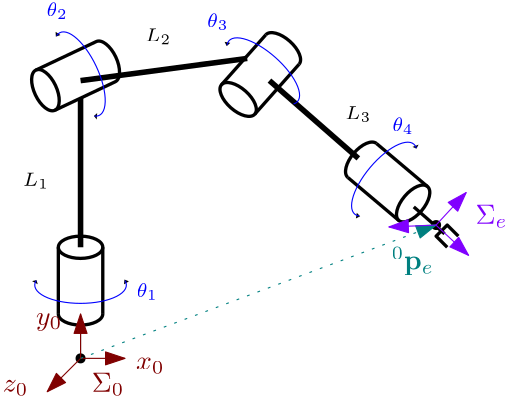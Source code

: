 <?xml version="1.0"?>
<!DOCTYPE ipe SYSTEM "ipe.dtd">
<ipe version="70218" creator="Ipe 7.2.28">
<info created="D:20250926121147" modified="D:20250926130347"/>
<preamble>\usepackage{amssymb}
\usepackage{amsmath}</preamble>
<ipestyle name="basic">
<symbol name="arrow/arc(spx)">
<path stroke="sym-stroke" fill="sym-stroke" pen="sym-pen">
0 0 m
-1 0.333 l
-1 -0.333 l
h
</path>
</symbol>
<symbol name="arrow/farc(spx)">
<path stroke="sym-stroke" fill="white" pen="sym-pen">
0 0 m
-1 0.333 l
-1 -0.333 l
h
</path>
</symbol>
<symbol name="arrow/ptarc(spx)">
<path stroke="sym-stroke" fill="sym-stroke" pen="sym-pen">
0 0 m
-1 0.333 l
-0.8 0 l
-1 -0.333 l
h
</path>
</symbol>
<symbol name="arrow/fptarc(spx)">
<path stroke="sym-stroke" fill="white" pen="sym-pen">
0 0 m
-1 0.333 l
-0.8 0 l
-1 -0.333 l
h
</path>
</symbol>
<symbol name="mark/circle(sx)" transformations="translations">
<path fill="sym-stroke">
0.6 0 0 0.6 0 0 e
0.4 0 0 0.4 0 0 e
</path>
</symbol>
<symbol name="mark/disk(sx)" transformations="translations">
<path fill="sym-stroke">
0.6 0 0 0.6 0 0 e
</path>
</symbol>
<symbol name="mark/fdisk(sfx)" transformations="translations">
<group>
<path fill="sym-fill">
0.5 0 0 0.5 0 0 e
</path>
<path fill="sym-stroke" fillrule="eofill">
0.6 0 0 0.6 0 0 e
0.4 0 0 0.4 0 0 e
</path>
</group>
</symbol>
<symbol name="mark/box(sx)" transformations="translations">
<path fill="sym-stroke" fillrule="eofill">
-0.6 -0.6 m
0.6 -0.6 l
0.6 0.6 l
-0.6 0.6 l
h
-0.4 -0.4 m
0.4 -0.4 l
0.4 0.4 l
-0.4 0.4 l
h
</path>
</symbol>
<symbol name="mark/square(sx)" transformations="translations">
<path fill="sym-stroke">
-0.6 -0.6 m
0.6 -0.6 l
0.6 0.6 l
-0.6 0.6 l
h
</path>
</symbol>
<symbol name="mark/fsquare(sfx)" transformations="translations">
<group>
<path fill="sym-fill">
-0.5 -0.5 m
0.5 -0.5 l
0.5 0.5 l
-0.5 0.5 l
h
</path>
<path fill="sym-stroke" fillrule="eofill">
-0.6 -0.6 m
0.6 -0.6 l
0.6 0.6 l
-0.6 0.6 l
h
-0.4 -0.4 m
0.4 -0.4 l
0.4 0.4 l
-0.4 0.4 l
h
</path>
</group>
</symbol>
<symbol name="mark/cross(sx)" transformations="translations">
<group>
<path fill="sym-stroke">
-0.43 -0.57 m
0.57 0.43 l
0.43 0.57 l
-0.57 -0.43 l
h
</path>
<path fill="sym-stroke">
-0.43 0.57 m
0.57 -0.43 l
0.43 -0.57 l
-0.57 0.43 l
h
</path>
</group>
</symbol>
<symbol name="arrow/fnormal(spx)">
<path stroke="sym-stroke" fill="white" pen="sym-pen">
0 0 m
-1 0.333 l
-1 -0.333 l
h
</path>
</symbol>
<symbol name="arrow/pointed(spx)">
<path stroke="sym-stroke" fill="sym-stroke" pen="sym-pen">
0 0 m
-1 0.333 l
-0.8 0 l
-1 -0.333 l
h
</path>
</symbol>
<symbol name="arrow/fpointed(spx)">
<path stroke="sym-stroke" fill="white" pen="sym-pen">
0 0 m
-1 0.333 l
-0.8 0 l
-1 -0.333 l
h
</path>
</symbol>
<symbol name="arrow/linear(spx)">
<path stroke="sym-stroke" pen="sym-pen">
-1 0.333 m
0 0 l
-1 -0.333 l
</path>
</symbol>
<symbol name="arrow/fdouble(spx)">
<path stroke="sym-stroke" fill="white" pen="sym-pen">
0 0 m
-1 0.333 l
-1 -0.333 l
h
-1 0 m
-2 0.333 l
-2 -0.333 l
h
</path>
</symbol>
<symbol name="arrow/double(spx)">
<path stroke="sym-stroke" fill="sym-stroke" pen="sym-pen">
0 0 m
-1 0.333 l
-1 -0.333 l
h
-1 0 m
-2 0.333 l
-2 -0.333 l
h
</path>
</symbol>
<symbol name="arrow/mid-normal(spx)">
<path stroke="sym-stroke" fill="sym-stroke" pen="sym-pen">
0.5 0 m
-0.5 0.333 l
-0.5 -0.333 l
h
</path>
</symbol>
<symbol name="arrow/mid-fnormal(spx)">
<path stroke="sym-stroke" fill="white" pen="sym-pen">
0.5 0 m
-0.5 0.333 l
-0.5 -0.333 l
h
</path>
</symbol>
<symbol name="arrow/mid-pointed(spx)">
<path stroke="sym-stroke" fill="sym-stroke" pen="sym-pen">
0.5 0 m
-0.5 0.333 l
-0.3 0 l
-0.5 -0.333 l
h
</path>
</symbol>
<symbol name="arrow/mid-fpointed(spx)">
<path stroke="sym-stroke" fill="white" pen="sym-pen">
0.5 0 m
-0.5 0.333 l
-0.3 0 l
-0.5 -0.333 l
h
</path>
</symbol>
<symbol name="arrow/mid-double(spx)">
<path stroke="sym-stroke" fill="sym-stroke" pen="sym-pen">
1 0 m
0 0.333 l
0 -0.333 l
h
0 0 m
-1 0.333 l
-1 -0.333 l
h
</path>
</symbol>
<symbol name="arrow/mid-fdouble(spx)">
<path stroke="sym-stroke" fill="white" pen="sym-pen">
1 0 m
0 0.333 l
0 -0.333 l
h
0 0 m
-1 0.333 l
-1 -0.333 l
h
</path>
</symbol>
<anglesize name="22.5 deg" value="22.5"/>
<anglesize name="30 deg" value="30"/>
<anglesize name="45 deg" value="45"/>
<anglesize name="60 deg" value="60"/>
<anglesize name="90 deg" value="90"/>
<arrowsize name="large" value="10"/>
<arrowsize name="small" value="5"/>
<arrowsize name="tiny" value="3"/>
<color name="blue" value="0 0 1"/>
<color name="brown" value="0.647 0.165 0.165"/>
<color name="darkblue" value="0 0 0.545"/>
<color name="darkcyan" value="0 0.545 0.545"/>
<color name="darkgray" value="0.663"/>
<color name="darkgreen" value="0 0.392 0"/>
<color name="darkmagenta" value="0.545 0 0.545"/>
<color name="darkorange" value="1 0.549 0"/>
<color name="darkred" value="0.545 0 0"/>
<color name="gold" value="1 0.843 0"/>
<color name="gray" value="0.745"/>
<color name="green" value="0 1 0"/>
<color name="lightblue" value="0.678 0.847 0.902"/>
<color name="lightcyan" value="0.878 1 1"/>
<color name="lightgray" value="0.827"/>
<color name="lightgreen" value="0.565 0.933 0.565"/>
<color name="lightyellow" value="1 1 0.878"/>
<color name="navy" value="0 0 0.502"/>
<color name="orange" value="1 0.647 0"/>
<color name="pink" value="1 0.753 0.796"/>
<color name="purple" value="0.627 0.125 0.941"/>
<color name="red" value="1 0 0"/>
<color name="seagreen" value="0.18 0.545 0.341"/>
<color name="turquoise" value="0.251 0.878 0.816"/>
<color name="violet" value="0.933 0.51 0.933"/>
<color name="yellow" value="1 1 0"/>
<dashstyle name="dash dot dotted" value="[4 2 1 2 1 2] 0"/>
<dashstyle name="dash dotted" value="[4 2 1 2] 0"/>
<dashstyle name="dashed" value="[4] 0"/>
<dashstyle name="dotted" value="[1 3] 0"/>
<gridsize name="10 pts (~3.5 mm)" value="10"/>
<gridsize name="14 pts (~5 mm)" value="14"/>
<gridsize name="16 pts (~6 mm)" value="16"/>
<gridsize name="20 pts (~7 mm)" value="20"/>
<gridsize name="28 pts (~10 mm)" value="28"/>
<gridsize name="32 pts (~12 mm)" value="32"/>
<gridsize name="4 pts" value="4"/>
<gridsize name="56 pts (~20 mm)" value="56"/>
<gridsize name="8 pts (~3 mm)" value="8"/>
<opacity name="10%" value="0.1"/>
<opacity name="30%" value="0.3"/>
<opacity name="50%" value="0.5"/>
<opacity name="75%" value="0.75"/>
<pen name="fat" value="1.2"/>
<pen name="heavier" value="0.8"/>
<pen name="ultrafat" value="2"/>
<symbolsize name="large" value="5"/>
<symbolsize name="small" value="2"/>
<symbolsize name="tiny" value="1.1"/>
<textsize name="Huge" value="\Huge"/>
<textsize name="LARGE" value="\LARGE"/>
<textsize name="Large" value="\Large"/>
<textsize name="footnote" value="\footnotesize"/>
<textsize name="huge" value="\huge"/>
<textsize name="large" value="\large"/>
<textsize name="script" value="\scriptsize"/>
<textsize name="small" value="\small"/>
<textsize name="tiny" value="\tiny"/>
<textstyle name="center" begin="\begin{center}" end="\end{center}"/>
<textstyle name="item" begin="\begin{itemize}\item{}" end="\end{itemize}"/>
<textstyle name="itemize" begin="\begin{itemize}" end="\end{itemize}"/>
<tiling name="falling" angle="-60" step="4" width="1"/>
<tiling name="rising" angle="30" step="4" width="1"/>
</ipestyle>
<page>
<layer name="alpha"/>
<view layers="alpha" active="alpha"/>
<path layer="alpha" matrix="1 0 0 0.5 8 304" stroke="black" pen="fat">
8 0 0 8 168 696 e
</path>
<path matrix="1 0 0 0.5 -8 280" stroke="black" pen="fat">
192 696 m
8 0 0 -8 184 696 176 696 a
</path>
<path matrix="1 0 0 1 8 -64" stroke="black" pen="fat">
160 716 m
160 692 l
</path>
<path matrix="1 0 0 1 8 -64" stroke="black" pen="fat">
176 692 m
176 716 l
</path>
<path matrix="1 0 0 1 8.08202 -63.918" fill="0">
150.457 703.738 m
152.063 704.098 l
152.506 702.603 l
</path>
<path matrix="1 0 0 1 8 -64" fill="0">
183.639 702.662 m
183.809 704.389 l
185.407 703.728 l
</path>
<text matrix="1 0 0 1 32 -36" transformations="translations" pos="168 672" stroke="0 0 1" type="label" width="7.683" height="4.849" depth="0.99" halign="center" valign="center" size="script" style="math">\theta_1</text>
<path matrix="-0.426973 0.904264 -0.904264 -0.426973 882.431 862.401" fill="0">
150.457 703.738 m
152.063 704.098 l
152.506 702.603 l
</path>
<path matrix="-0.426973 0.904264 -0.904264 -0.426973 882.54 862.362" fill="0">
183.639 702.662 m
183.809 704.389 l
185.407 703.728 l
</path>
<text matrix="-0.426973 0.904264 -0.904264 -0.426973 846.973 872.109" transformations="translations" pos="168 672" stroke="0 0 1" type="label" width="7.683" height="4.849" depth="0.99" halign="center" valign="center" size="script" style="math">\theta_2</text>
<path matrix="-0.74806 0.66363 -0.331815 -0.37403 589.356 854.059" stroke="black" pen="fat">
8 0 0 8 168 696 e
</path>
<path matrix="-0.74806 0.66363 -0.331815 -0.37403 617.252 861.394" stroke="black" pen="fat">
192 696 m
8 0 0 -8 184 696 176 696 a
</path>
<path matrix="-0.74806 0.66363 -0.66363 -0.74806 833.572 1129.35" stroke="black" pen="fat">
160 716 m
160 692 l
</path>
<path matrix="-0.74806 0.66363 -0.66363 -0.74806 833.572 1129.35" stroke="black" pen="fat">
176 692 m
176 716 l
</path>
<path matrix="-0.74806 0.66363 -0.66363 -0.74806 833.456 1129.34" fill="0">
150.457 703.738 m
152.063 704.098 l
152.506 702.603 l
</path>
<path matrix="-0.74806 0.66363 -0.66363 -0.74806 833.572 1129.35" fill="0">
183.639 702.662 m
183.809 704.389 l
185.407 703.728 l
</path>
<text matrix="-0.74806 0.66363 -0.66363 -0.74806 797.037 1124.33" transformations="translations" pos="168 672" stroke="0 0 1" type="label" width="7.683" height="4.849" depth="0.99" halign="center" valign="center" size="script" style="math">\theta_3</text>
<path matrix="-0.644915 -0.764253 0.382127 -0.322457 138.117 1020.59" stroke="black" pen="fat">
8 0 0 8 168 696 e
</path>
<path matrix="-0.644915 -0.764253 0.382127 -0.322457 130.094 1048.29" stroke="black" pen="fat">
192 696 m
8 0 0 -8 184 696 176 696 a
</path>
<path matrix="-0.644915 -0.764253 0.764253 -0.644915 -143.133 1257.91" stroke="black" pen="fat">
160 716 m
160 692 l
</path>
<path matrix="-0.644915 -0.764253 0.764253 -0.644915 -143.133 1257.91" stroke="black" pen="fat">
176 692 m
176 716 l
</path>
<path matrix="-0.644915 -0.764253 0.764253 -0.644915 -143.12 1257.8" fill="0">
150.457 703.738 m
152.063 704.098 l
152.506 702.603 l
</path>
<path matrix="-0.644915 -0.764253 0.764253 -0.644915 -143.133 1257.91" fill="0">
183.639 702.662 m
183.809 704.389 l
185.407 703.728 l
</path>
<text matrix="-0.644915 -0.764253 0.764253 -0.644915 -113.211 1257.51" transformations="translations" pos="168 672" stroke="0 0 1" type="label" width="7.683" height="4.849" depth="0.99" halign="center" valign="center" size="script" style="math">\theta_4</text>
<path stroke="0" pen="ultrafat">
176 652 m
176 708 l
</path>
<path stroke="0" pen="ultrafat">
244 712 m
276 684 l
</path>
<path matrix="0.345849 0 0 0.345849 211.571 420.292" stroke="0" pen="fat">
244 712 m
276 684 l
</path>
<path stroke="0" pen="fat">
308 652 m
304 656 l
308 660 l
312 656 l
</path>
<use name="mark/disk(sx)" pos="304 660" size="normal"/>
<text matrix="1 0 0 1 -8 4" transformations="translations" pos="168 672" stroke="0" type="label" width="9.354" height="4.772" depth="0.99" halign="center" valign="center" size="script" style="math">L_1</text>
<text matrix="1 0 0 1 36 56" transformations="translations" pos="168 672" stroke="0" type="label" width="9.354" height="4.772" depth="0.99" halign="center" valign="center" size="script" style="math">L_2</text>
<text matrix="1 0 0 1 108 28" transformations="translations" pos="168 672" stroke="0" type="label" width="9.354" height="4.772" depth="0.99" halign="center" valign="center" size="script" style="math">L_3</text>
<path matrix="1 0 0 -0.4 8 920" stroke="0 0 1">
152 700 m
16.4924 0 0 -16.4924 168 704 184 700 a
</path>
<path matrix="-0.74806 0.66363 0.265452 0.299224 180.56 393.253" stroke="0 0 1">
152 700 m
16.4924 0 0 -16.4924 168 704 184 700 a
</path>
<path matrix="-0.644915 -0.764253 -0.305701 0.257966 608.898 623.318" stroke="0 0 1">
152 700 m
16.4924 0 0 -16.4924 168 704 184 700 a
</path>
<path stroke="0">
176 624 m
176 612 l
</path>
<use name="mark/disk(sx)" pos="176 612" size="normal"/>
<path stroke="0.502 0 0" arrow="normal/normal">
176 612 m
176 628 l
</path>
<path stroke="0.502 0 0" arrow="normal/normal">
176 612 m
192 612 l
</path>
<path stroke="0.502 0 0" arrow="normal/normal">
176 612 m
164 600 l
</path>
<text transformations="translations" pos="180 600" stroke="0.502 0 0" type="label" width="11.665" height="6.812" depth="1.49" valign="baseline" style="math">\Sigma_0</text>
<text matrix="1 0 0 1 16 8" transformations="translations" pos="180 600" stroke="0.502 0 0" type="label" width="10.163" height="4.294" depth="1.49" valign="baseline" style="math">x_0</text>
<text matrix="1 0 0 1 -20 24" transformations="translations" pos="180 600" stroke="0.502 0 0" type="label" width="9.354" height="4.297" depth="1.93" valign="baseline" style="math">y_0</text>
<text matrix="1 0 0 1 -32 0" transformations="translations" pos="180 600" stroke="0.502 0 0" type="label" width="9.102" height="4.294" depth="1.49" valign="baseline" style="math">z_0</text>
<path stroke="0 0.502 0.502" dash="dotted" arrow="normal/normal">
176 612 m
304 660 l
</path>
<text matrix="1 0 0 1 108 44" transformations="translations" pos="180 600" stroke="0 0.502 0.502" type="label" width="15.112" height="8.117" depth="1.93" valign="baseline" style="math">{}^0\mathbf p_e</text>
<path matrix="0.733589 -0.679593 0.679593 0.733589 -241.071 330.622" stroke="0.502 0 1" arrow="normal/normal">
176 612 m
176 628 l
</path>
<path matrix="0.733589 -0.679593 0.679593 0.733589 -241.071 330.622" stroke="0.502 0 1" arrow="normal/normal">
176 612 m
192 612 l
</path>
<path matrix="0.733589 -0.679593 0.679593 0.733589 -241.071 330.622" stroke="0.502 0 1" arrow="normal/normal">
176 612 m
164 600 l
</path>
<text matrix="1 0 0 1 138.224 60.496" transformations="translations" pos="180 600" stroke="0.502 0 1" type="label" width="11.473" height="6.812" depth="1.49" valign="baseline" style="math">\Sigma_e</text>
<path stroke="black" fill="1" pen="fat">
166.771 701.331 m
188.473 711.579 l
-3.41578 7.23412 -3.61706 -1.70789 185.057 718.813 181.642 726.047 a
159.939 715.799 l
</path>
<path matrix="-0.426973 0.904264 -0.452132 -0.213486 549.771 705.236" stroke="black" pen="fat">
8 0 0 8 168 696 e
</path>
<path stroke="0" pen="ultrafat">
176 712 m
236 720 l
</path>
<path matrix="-0.426973 0.904264 0.361706 0.170789 -7.2563 442.22" stroke="0 0 1">
152 700 m
16.4924 0 0 -16.4924 168 704 184 700 a
</path>
</page>
</ipe>
